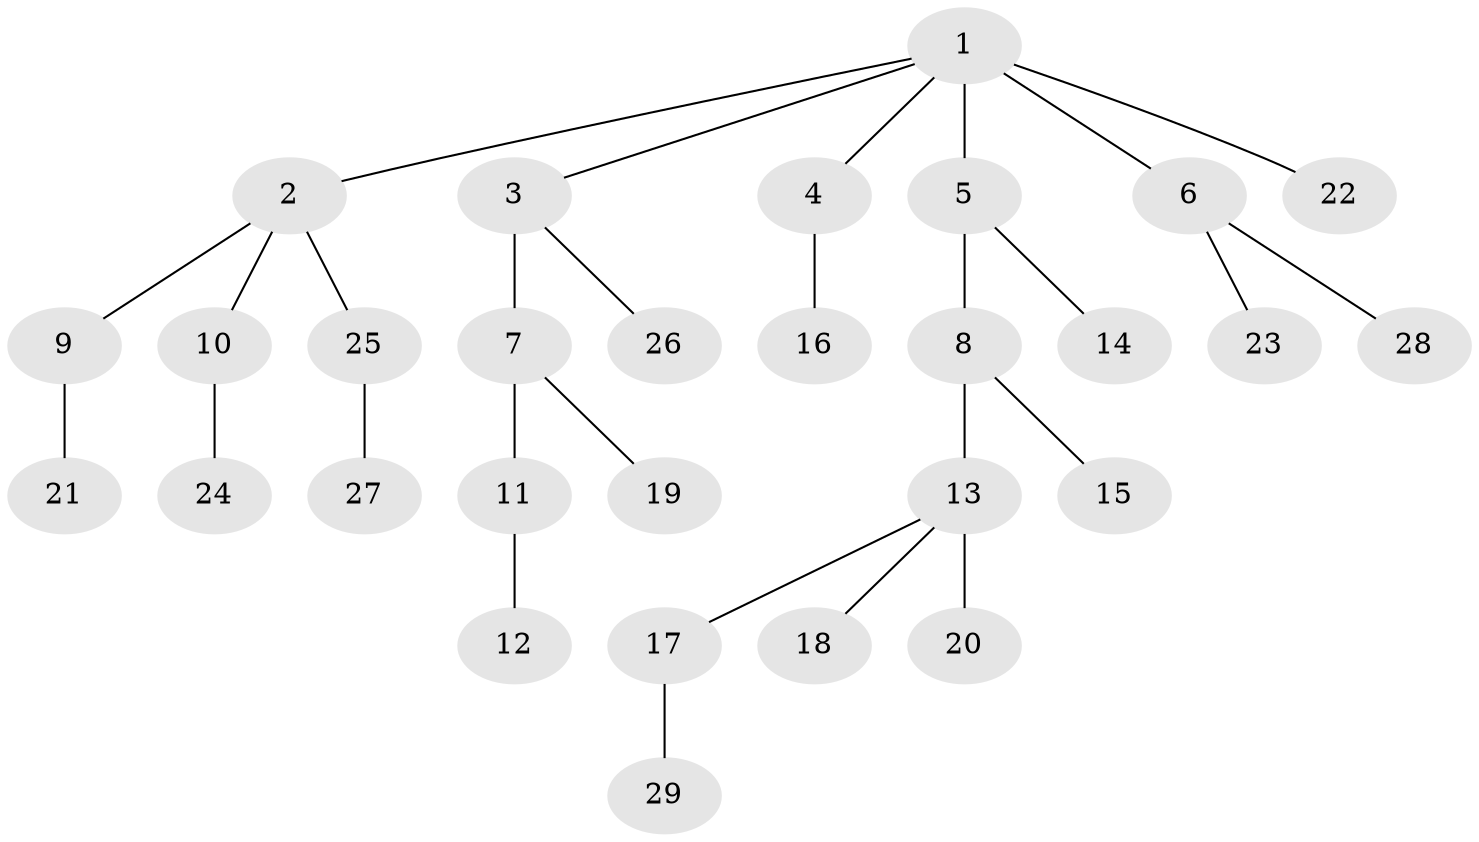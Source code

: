 // original degree distribution, {6: 0.05263157894736842, 5: 0.017543859649122806, 3: 0.08771929824561403, 4: 0.03508771929824561, 2: 0.24561403508771928, 1: 0.543859649122807, 7: 0.017543859649122806}
// Generated by graph-tools (version 1.1) at 2025/36/03/09/25 02:36:54]
// undirected, 29 vertices, 28 edges
graph export_dot {
graph [start="1"]
  node [color=gray90,style=filled];
  1;
  2;
  3;
  4;
  5;
  6;
  7;
  8;
  9;
  10;
  11;
  12;
  13;
  14;
  15;
  16;
  17;
  18;
  19;
  20;
  21;
  22;
  23;
  24;
  25;
  26;
  27;
  28;
  29;
  1 -- 2 [weight=1.0];
  1 -- 3 [weight=1.0];
  1 -- 4 [weight=1.0];
  1 -- 5 [weight=3.0];
  1 -- 6 [weight=1.0];
  1 -- 22 [weight=1.0];
  2 -- 9 [weight=1.0];
  2 -- 10 [weight=1.0];
  2 -- 25 [weight=1.0];
  3 -- 7 [weight=3.0];
  3 -- 26 [weight=1.0];
  4 -- 16 [weight=1.0];
  5 -- 8 [weight=1.0];
  5 -- 14 [weight=1.0];
  6 -- 23 [weight=1.0];
  6 -- 28 [weight=1.0];
  7 -- 11 [weight=1.0];
  7 -- 19 [weight=1.0];
  8 -- 13 [weight=1.0];
  8 -- 15 [weight=1.0];
  9 -- 21 [weight=1.0];
  10 -- 24 [weight=1.0];
  11 -- 12 [weight=1.0];
  13 -- 17 [weight=1.0];
  13 -- 18 [weight=1.0];
  13 -- 20 [weight=3.0];
  17 -- 29 [weight=1.0];
  25 -- 27 [weight=1.0];
}

